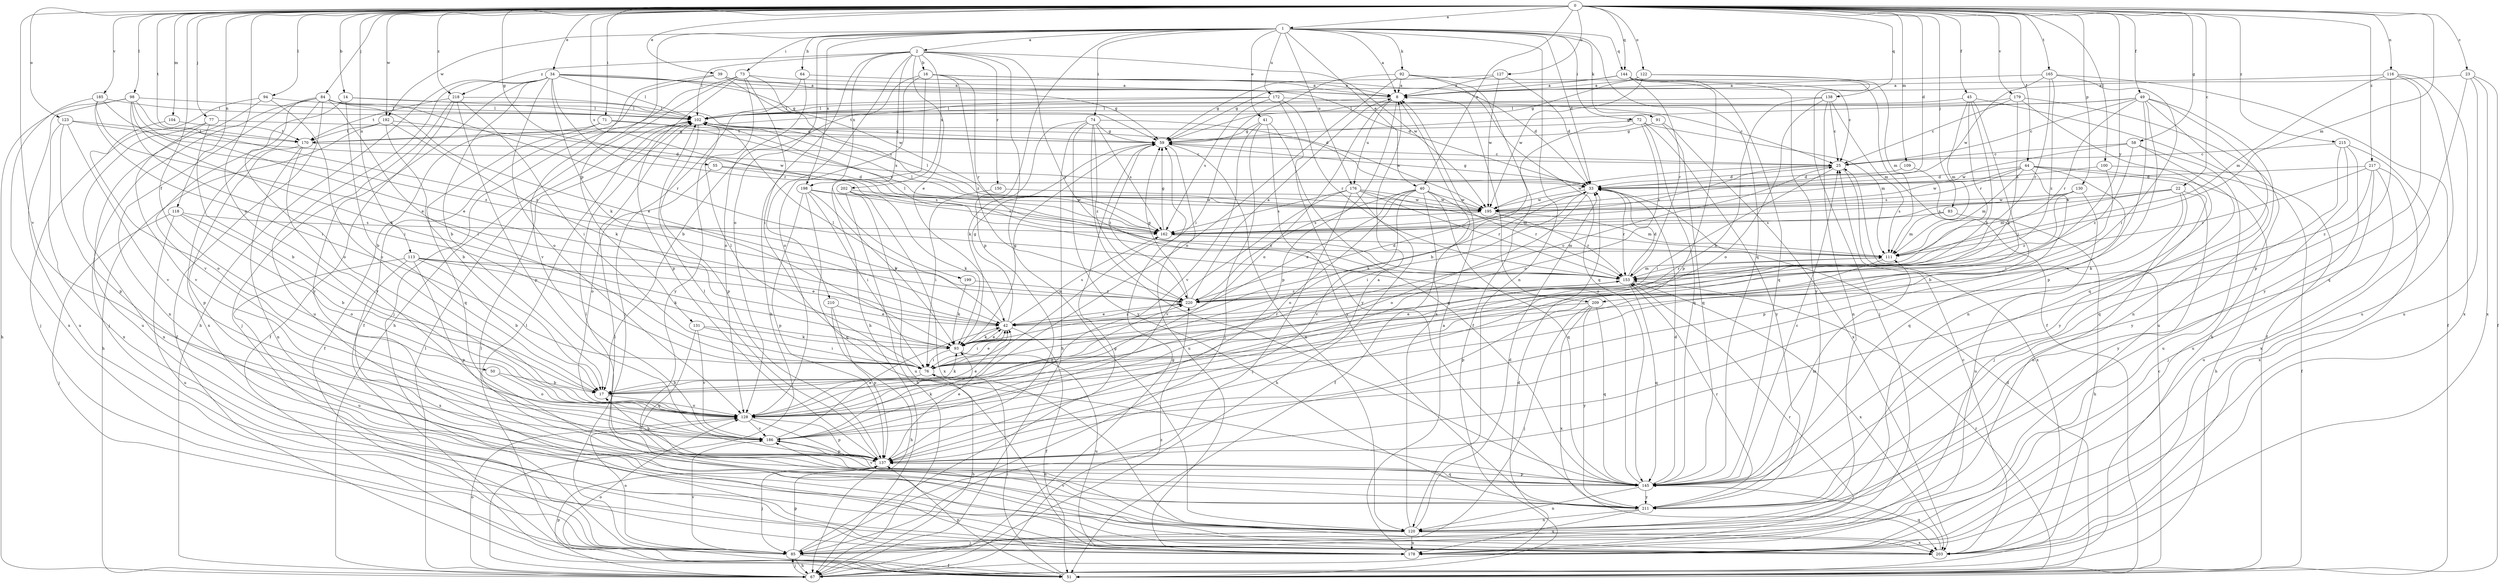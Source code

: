 strict digraph  {
0;
1;
2;
8;
14;
16;
17;
22;
23;
25;
33;
34;
39;
40;
41;
42;
44;
45;
49;
50;
51;
55;
58;
59;
64;
67;
71;
72;
73;
74;
76;
77;
83;
84;
85;
91;
92;
93;
94;
98;
100;
102;
104;
109;
111;
113;
116;
118;
120;
122;
123;
127;
128;
130;
131;
137;
138;
144;
145;
150;
153;
162;
165;
170;
172;
176;
178;
179;
185;
186;
192;
195;
198;
199;
202;
203;
209;
210;
211;
215;
217;
218;
220;
0 -> 1  [label=a];
0 -> 14  [label=b];
0 -> 22  [label=c];
0 -> 23  [label=c];
0 -> 33  [label=d];
0 -> 34  [label=e];
0 -> 39  [label=e];
0 -> 40  [label=e];
0 -> 44  [label=f];
0 -> 45  [label=f];
0 -> 49  [label=f];
0 -> 50  [label=f];
0 -> 55  [label=g];
0 -> 58  [label=g];
0 -> 71  [label=i];
0 -> 77  [label=j];
0 -> 83  [label=j];
0 -> 84  [label=j];
0 -> 94  [label=l];
0 -> 98  [label=l];
0 -> 100  [label=l];
0 -> 104  [label=m];
0 -> 109  [label=m];
0 -> 111  [label=m];
0 -> 113  [label=n];
0 -> 116  [label=n];
0 -> 118  [label=n];
0 -> 122  [label=o];
0 -> 123  [label=o];
0 -> 127  [label=o];
0 -> 128  [label=o];
0 -> 130  [label=p];
0 -> 138  [label=q];
0 -> 144  [label=q];
0 -> 162  [label=s];
0 -> 165  [label=t];
0 -> 170  [label=t];
0 -> 179  [label=v];
0 -> 185  [label=v];
0 -> 186  [label=v];
0 -> 192  [label=w];
0 -> 209  [label=y];
0 -> 215  [label=z];
0 -> 217  [label=z];
0 -> 218  [label=z];
1 -> 2  [label=a];
1 -> 8  [label=a];
1 -> 33  [label=d];
1 -> 40  [label=e];
1 -> 41  [label=e];
1 -> 64  [label=h];
1 -> 72  [label=i];
1 -> 73  [label=i];
1 -> 74  [label=i];
1 -> 91  [label=k];
1 -> 92  [label=k];
1 -> 120  [label=n];
1 -> 128  [label=o];
1 -> 131  [label=p];
1 -> 137  [label=p];
1 -> 144  [label=q];
1 -> 145  [label=q];
1 -> 172  [label=u];
1 -> 176  [label=u];
1 -> 192  [label=w];
1 -> 198  [label=x];
2 -> 16  [label=b];
2 -> 42  [label=e];
2 -> 67  [label=h];
2 -> 102  [label=l];
2 -> 120  [label=n];
2 -> 150  [label=r];
2 -> 195  [label=w];
2 -> 198  [label=x];
2 -> 199  [label=x];
2 -> 202  [label=x];
2 -> 209  [label=y];
2 -> 210  [label=y];
2 -> 218  [label=z];
8 -> 102  [label=l];
8 -> 128  [label=o];
8 -> 137  [label=p];
8 -> 176  [label=u];
14 -> 17  [label=b];
14 -> 33  [label=d];
14 -> 102  [label=l];
14 -> 128  [label=o];
16 -> 8  [label=a];
16 -> 17  [label=b];
16 -> 33  [label=d];
16 -> 67  [label=h];
16 -> 128  [label=o];
16 -> 153  [label=r];
16 -> 220  [label=z];
17 -> 93  [label=k];
17 -> 128  [label=o];
22 -> 93  [label=k];
22 -> 111  [label=m];
22 -> 120  [label=n];
22 -> 162  [label=s];
22 -> 195  [label=w];
22 -> 211  [label=y];
23 -> 8  [label=a];
23 -> 51  [label=f];
23 -> 145  [label=q];
23 -> 178  [label=u];
23 -> 203  [label=x];
25 -> 33  [label=d];
25 -> 76  [label=i];
25 -> 162  [label=s];
25 -> 195  [label=w];
25 -> 203  [label=x];
33 -> 59  [label=g];
33 -> 76  [label=i];
33 -> 93  [label=k];
33 -> 128  [label=o];
33 -> 153  [label=r];
33 -> 195  [label=w];
34 -> 8  [label=a];
34 -> 17  [label=b];
34 -> 33  [label=d];
34 -> 59  [label=g];
34 -> 67  [label=h];
34 -> 93  [label=k];
34 -> 102  [label=l];
34 -> 128  [label=o];
34 -> 153  [label=r];
34 -> 178  [label=u];
34 -> 211  [label=y];
39 -> 8  [label=a];
39 -> 51  [label=f];
39 -> 59  [label=g];
39 -> 162  [label=s];
39 -> 186  [label=v];
40 -> 42  [label=e];
40 -> 51  [label=f];
40 -> 128  [label=o];
40 -> 145  [label=q];
40 -> 153  [label=r];
40 -> 186  [label=v];
40 -> 195  [label=w];
40 -> 220  [label=z];
41 -> 59  [label=g];
41 -> 85  [label=j];
41 -> 145  [label=q];
41 -> 186  [label=v];
41 -> 211  [label=y];
42 -> 25  [label=c];
42 -> 51  [label=f];
42 -> 59  [label=g];
42 -> 76  [label=i];
42 -> 93  [label=k];
42 -> 102  [label=l];
42 -> 162  [label=s];
42 -> 220  [label=z];
44 -> 17  [label=b];
44 -> 33  [label=d];
44 -> 67  [label=h];
44 -> 85  [label=j];
44 -> 111  [label=m];
44 -> 145  [label=q];
44 -> 162  [label=s];
44 -> 195  [label=w];
45 -> 51  [label=f];
45 -> 76  [label=i];
45 -> 93  [label=k];
45 -> 102  [label=l];
45 -> 111  [label=m];
45 -> 153  [label=r];
49 -> 25  [label=c];
49 -> 59  [label=g];
49 -> 102  [label=l];
49 -> 120  [label=n];
49 -> 137  [label=p];
49 -> 145  [label=q];
49 -> 153  [label=r];
49 -> 178  [label=u];
49 -> 186  [label=v];
50 -> 17  [label=b];
50 -> 128  [label=o];
51 -> 25  [label=c];
51 -> 33  [label=d];
51 -> 76  [label=i];
51 -> 102  [label=l];
51 -> 128  [label=o];
51 -> 137  [label=p];
51 -> 153  [label=r];
55 -> 33  [label=d];
55 -> 128  [label=o];
55 -> 162  [label=s];
58 -> 25  [label=c];
58 -> 178  [label=u];
58 -> 195  [label=w];
58 -> 211  [label=y];
58 -> 220  [label=z];
59 -> 25  [label=c];
59 -> 120  [label=n];
59 -> 178  [label=u];
59 -> 220  [label=z];
64 -> 8  [label=a];
64 -> 85  [label=j];
64 -> 128  [label=o];
67 -> 33  [label=d];
67 -> 59  [label=g];
67 -> 85  [label=j];
67 -> 102  [label=l];
67 -> 128  [label=o];
67 -> 137  [label=p];
67 -> 220  [label=z];
71 -> 51  [label=f];
71 -> 59  [label=g];
71 -> 145  [label=q];
71 -> 162  [label=s];
72 -> 17  [label=b];
72 -> 111  [label=m];
72 -> 128  [label=o];
72 -> 145  [label=q];
72 -> 170  [label=t];
72 -> 211  [label=y];
73 -> 8  [label=a];
73 -> 67  [label=h];
73 -> 76  [label=i];
73 -> 85  [label=j];
73 -> 137  [label=p];
73 -> 195  [label=w];
73 -> 211  [label=y];
74 -> 59  [label=g];
74 -> 67  [label=h];
74 -> 93  [label=k];
74 -> 145  [label=q];
74 -> 162  [label=s];
74 -> 195  [label=w];
74 -> 211  [label=y];
74 -> 220  [label=z];
76 -> 17  [label=b];
76 -> 42  [label=e];
76 -> 67  [label=h];
76 -> 102  [label=l];
77 -> 17  [label=b];
77 -> 59  [label=g];
77 -> 186  [label=v];
77 -> 203  [label=x];
83 -> 67  [label=h];
83 -> 111  [label=m];
83 -> 162  [label=s];
84 -> 42  [label=e];
84 -> 51  [label=f];
84 -> 76  [label=i];
84 -> 85  [label=j];
84 -> 102  [label=l];
84 -> 120  [label=n];
84 -> 153  [label=r];
84 -> 186  [label=v];
84 -> 203  [label=x];
85 -> 51  [label=f];
85 -> 59  [label=g];
85 -> 67  [label=h];
85 -> 128  [label=o];
85 -> 137  [label=p];
85 -> 186  [label=v];
91 -> 59  [label=g];
91 -> 145  [label=q];
91 -> 203  [label=x];
92 -> 8  [label=a];
92 -> 25  [label=c];
92 -> 51  [label=f];
92 -> 76  [label=i];
92 -> 128  [label=o];
92 -> 145  [label=q];
93 -> 42  [label=e];
93 -> 59  [label=g];
93 -> 76  [label=i];
93 -> 153  [label=r];
93 -> 178  [label=u];
94 -> 85  [label=j];
94 -> 102  [label=l];
94 -> 128  [label=o];
94 -> 178  [label=u];
98 -> 42  [label=e];
98 -> 67  [label=h];
98 -> 76  [label=i];
98 -> 93  [label=k];
98 -> 102  [label=l];
98 -> 178  [label=u];
98 -> 220  [label=z];
100 -> 33  [label=d];
100 -> 51  [label=f];
100 -> 76  [label=i];
102 -> 59  [label=g];
102 -> 137  [label=p];
104 -> 128  [label=o];
104 -> 170  [label=t];
109 -> 33  [label=d];
109 -> 137  [label=p];
111 -> 102  [label=l];
111 -> 137  [label=p];
111 -> 153  [label=r];
113 -> 17  [label=b];
113 -> 42  [label=e];
113 -> 93  [label=k];
113 -> 137  [label=p];
113 -> 153  [label=r];
113 -> 178  [label=u];
113 -> 203  [label=x];
116 -> 8  [label=a];
116 -> 111  [label=m];
116 -> 137  [label=p];
116 -> 178  [label=u];
116 -> 203  [label=x];
116 -> 211  [label=y];
118 -> 17  [label=b];
118 -> 85  [label=j];
118 -> 128  [label=o];
118 -> 162  [label=s];
118 -> 178  [label=u];
120 -> 8  [label=a];
120 -> 33  [label=d];
120 -> 85  [label=j];
120 -> 102  [label=l];
120 -> 178  [label=u];
120 -> 186  [label=v];
120 -> 203  [label=x];
122 -> 8  [label=a];
122 -> 59  [label=g];
122 -> 85  [label=j];
122 -> 111  [label=m];
122 -> 195  [label=w];
123 -> 33  [label=d];
123 -> 137  [label=p];
123 -> 170  [label=t];
123 -> 186  [label=v];
123 -> 203  [label=x];
127 -> 8  [label=a];
127 -> 33  [label=d];
127 -> 59  [label=g];
127 -> 195  [label=w];
128 -> 42  [label=e];
128 -> 120  [label=n];
128 -> 137  [label=p];
128 -> 186  [label=v];
128 -> 220  [label=z];
130 -> 162  [label=s];
130 -> 178  [label=u];
130 -> 195  [label=w];
130 -> 220  [label=z];
131 -> 76  [label=i];
131 -> 93  [label=k];
131 -> 145  [label=q];
131 -> 186  [label=v];
137 -> 8  [label=a];
137 -> 17  [label=b];
137 -> 42  [label=e];
137 -> 85  [label=j];
137 -> 102  [label=l];
137 -> 145  [label=q];
138 -> 17  [label=b];
138 -> 25  [label=c];
138 -> 102  [label=l];
138 -> 111  [label=m];
138 -> 120  [label=n];
138 -> 128  [label=o];
144 -> 8  [label=a];
144 -> 51  [label=f];
144 -> 59  [label=g];
144 -> 137  [label=p];
144 -> 145  [label=q];
144 -> 153  [label=r];
144 -> 211  [label=y];
145 -> 8  [label=a];
145 -> 25  [label=c];
145 -> 33  [label=d];
145 -> 111  [label=m];
145 -> 120  [label=n];
145 -> 137  [label=p];
145 -> 186  [label=v];
145 -> 211  [label=y];
150 -> 76  [label=i];
150 -> 195  [label=w];
153 -> 33  [label=d];
153 -> 111  [label=m];
153 -> 145  [label=q];
153 -> 203  [label=x];
153 -> 220  [label=z];
162 -> 59  [label=g];
162 -> 102  [label=l];
162 -> 111  [label=m];
165 -> 8  [label=a];
165 -> 51  [label=f];
165 -> 76  [label=i];
165 -> 153  [label=r];
165 -> 195  [label=w];
165 -> 220  [label=z];
170 -> 25  [label=c];
170 -> 120  [label=n];
170 -> 137  [label=p];
170 -> 186  [label=v];
172 -> 25  [label=c];
172 -> 102  [label=l];
172 -> 153  [label=r];
172 -> 162  [label=s];
172 -> 170  [label=t];
172 -> 211  [label=y];
176 -> 67  [label=h];
176 -> 85  [label=j];
176 -> 111  [label=m];
176 -> 153  [label=r];
176 -> 162  [label=s];
176 -> 186  [label=v];
176 -> 195  [label=w];
178 -> 8  [label=a];
178 -> 153  [label=r];
179 -> 25  [label=c];
179 -> 67  [label=h];
179 -> 93  [label=k];
179 -> 102  [label=l];
179 -> 120  [label=n];
185 -> 42  [label=e];
185 -> 76  [label=i];
185 -> 102  [label=l];
185 -> 203  [label=x];
185 -> 220  [label=z];
186 -> 42  [label=e];
186 -> 93  [label=k];
186 -> 137  [label=p];
192 -> 17  [label=b];
192 -> 67  [label=h];
192 -> 93  [label=k];
192 -> 170  [label=t];
192 -> 195  [label=w];
195 -> 102  [label=l];
195 -> 111  [label=m];
195 -> 153  [label=r];
195 -> 162  [label=s];
198 -> 76  [label=i];
198 -> 93  [label=k];
198 -> 137  [label=p];
198 -> 145  [label=q];
198 -> 162  [label=s];
198 -> 195  [label=w];
199 -> 93  [label=k];
199 -> 220  [label=z];
202 -> 67  [label=h];
202 -> 93  [label=k];
202 -> 178  [label=u];
202 -> 195  [label=w];
202 -> 203  [label=x];
203 -> 25  [label=c];
203 -> 102  [label=l];
203 -> 145  [label=q];
209 -> 42  [label=e];
209 -> 85  [label=j];
209 -> 145  [label=q];
209 -> 203  [label=x];
209 -> 211  [label=y];
210 -> 42  [label=e];
210 -> 67  [label=h];
210 -> 137  [label=p];
211 -> 102  [label=l];
211 -> 120  [label=n];
211 -> 153  [label=r];
211 -> 178  [label=u];
215 -> 25  [label=c];
215 -> 145  [label=q];
215 -> 178  [label=u];
215 -> 203  [label=x];
215 -> 211  [label=y];
217 -> 33  [label=d];
217 -> 85  [label=j];
217 -> 153  [label=r];
217 -> 178  [label=u];
217 -> 203  [label=x];
217 -> 220  [label=z];
218 -> 51  [label=f];
218 -> 76  [label=i];
218 -> 85  [label=j];
218 -> 102  [label=l];
218 -> 137  [label=p];
218 -> 170  [label=t];
220 -> 8  [label=a];
220 -> 33  [label=d];
220 -> 42  [label=e];
220 -> 59  [label=g];
}
